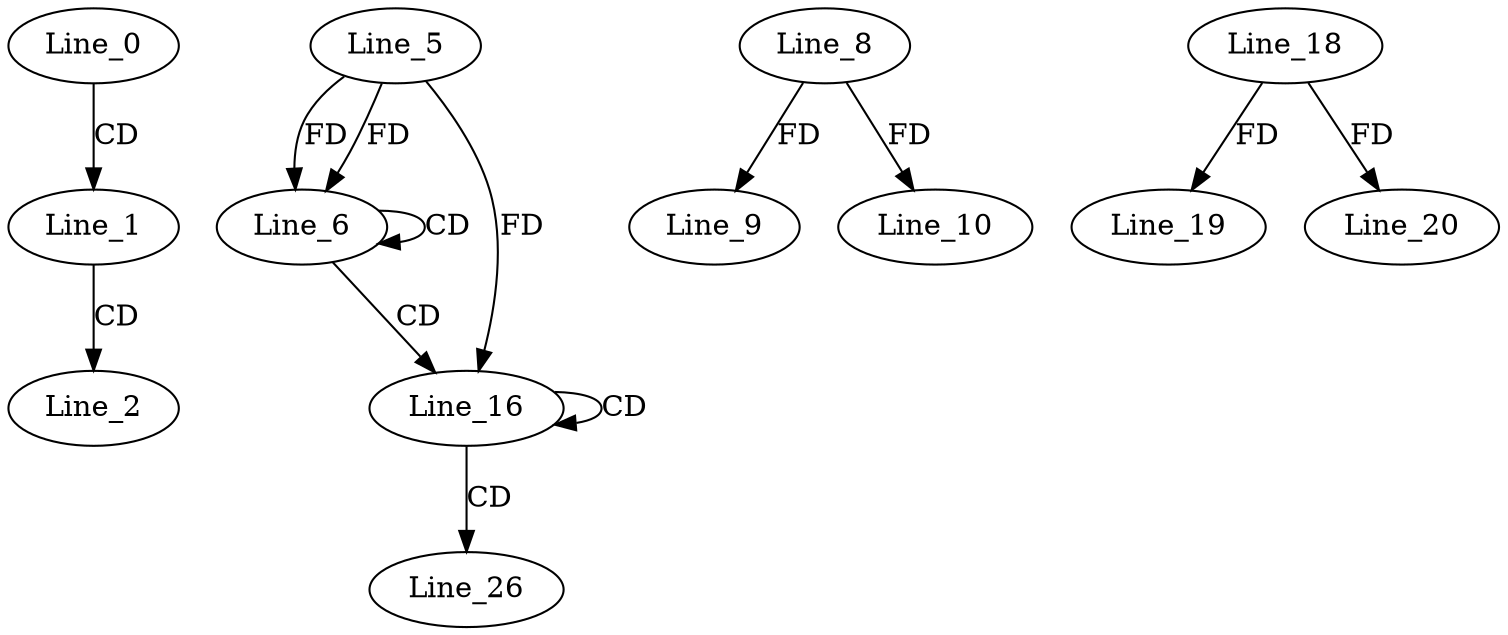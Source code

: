 digraph G {
  Line_0;
  Line_1;
  Line_2;
  Line_5;
  Line_6;
  Line_6;
  Line_8;
  Line_9;
  Line_10;
  Line_16;
  Line_16;
  Line_16;
  Line_16;
  Line_18;
  Line_19;
  Line_20;
  Line_26;
  Line_0 -> Line_1 [ label="CD" ];
  Line_1 -> Line_2 [ label="CD" ];
  Line_5 -> Line_6 [ label="FD" ];
  Line_6 -> Line_6 [ label="CD" ];
  Line_5 -> Line_6 [ label="FD" ];
  Line_8 -> Line_9 [ label="FD" ];
  Line_8 -> Line_10 [ label="FD" ];
  Line_6 -> Line_16 [ label="CD" ];
  Line_16 -> Line_16 [ label="CD" ];
  Line_5 -> Line_16 [ label="FD" ];
  Line_18 -> Line_19 [ label="FD" ];
  Line_18 -> Line_20 [ label="FD" ];
  Line_16 -> Line_26 [ label="CD" ];
}
